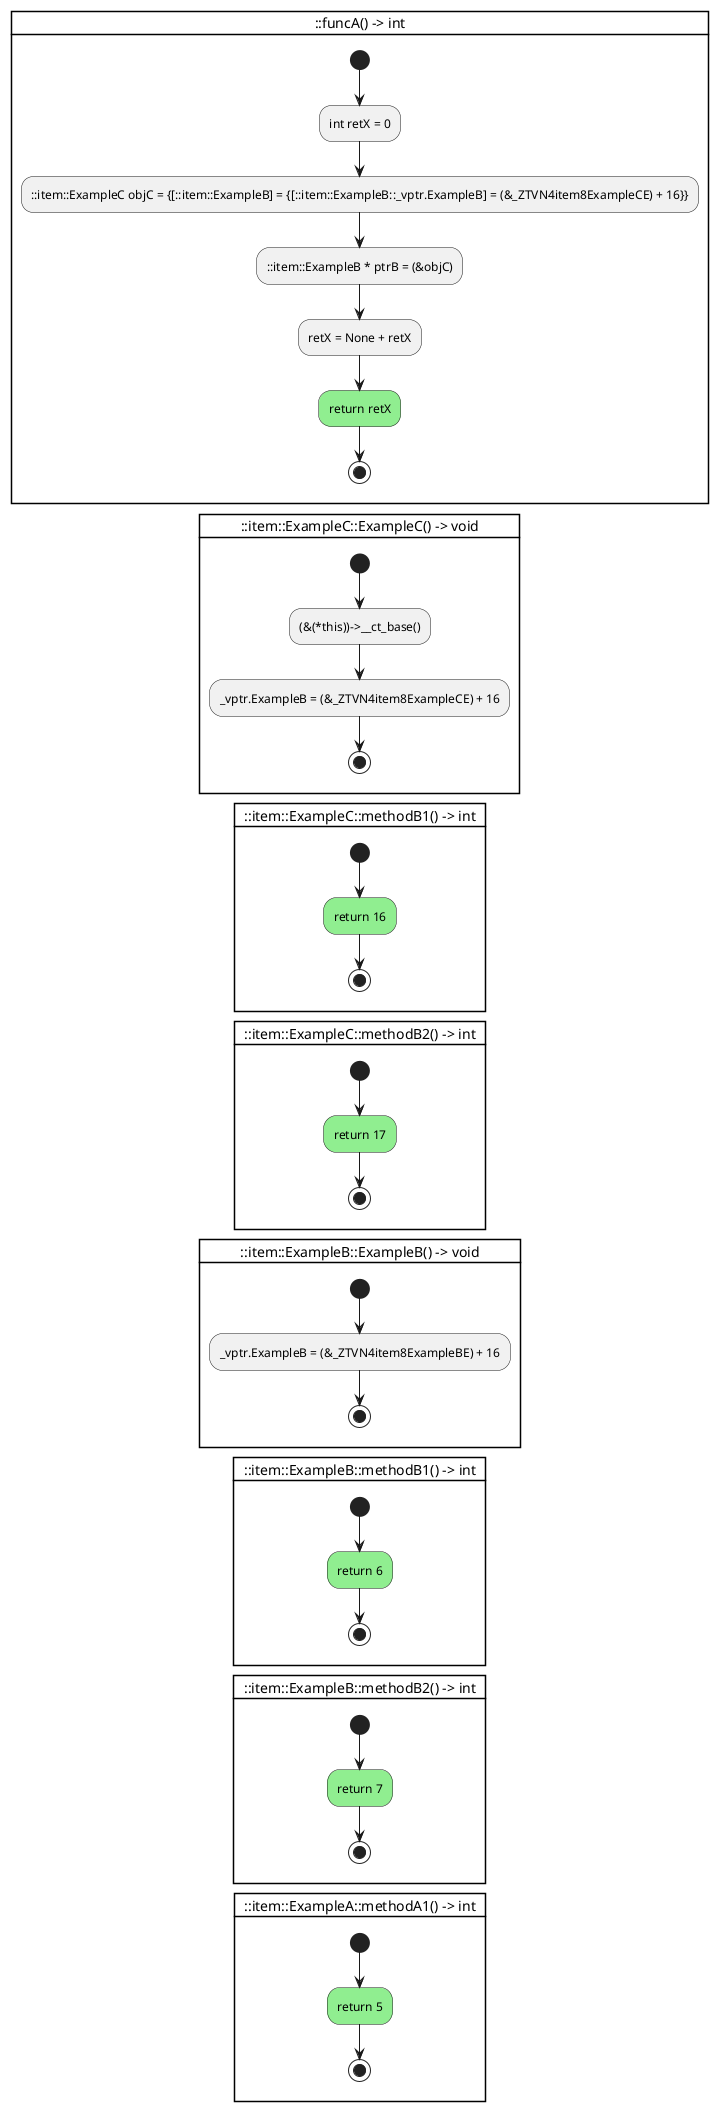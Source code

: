 @startuml

card "::funcA() -> int" {
    start
    :int retX = 0;
    :::item::ExampleC objC = {[::item::ExampleB] = {[::item::ExampleB::_vptr.ExampleB] = (&_ZTVN4item8ExampleCE) + 16}};
    :::item::ExampleB * ptrB = (&objC);
    :retX = None + retX;
    #lightgreen:return retX;
    stop
}

card "::item::ExampleC::ExampleC() -> void" {
    start
    :(&(*this))->__ct_base();
    :_vptr.ExampleB = (&_ZTVN4item8ExampleCE) + 16;
    stop
}

card "::item::ExampleC::methodB1() -> int" {
    start
    #lightgreen:return 16;
    stop
}

card "::item::ExampleC::methodB2() -> int" {
    start
    #lightgreen:return 17;
    stop
}

card "::item::ExampleB::ExampleB() -> void" {
    start
    :_vptr.ExampleB = (&_ZTVN4item8ExampleBE) + 16;
    stop
}

card "::item::ExampleB::methodB1() -> int" {
    start
    #lightgreen:return 6;
    stop
}

card "::item::ExampleB::methodB2() -> int" {
    start
    #lightgreen:return 7;
    stop
}

card "::item::ExampleA::methodA1() -> int" {
    start
    #lightgreen:return 5;
    stop
}


@enduml
